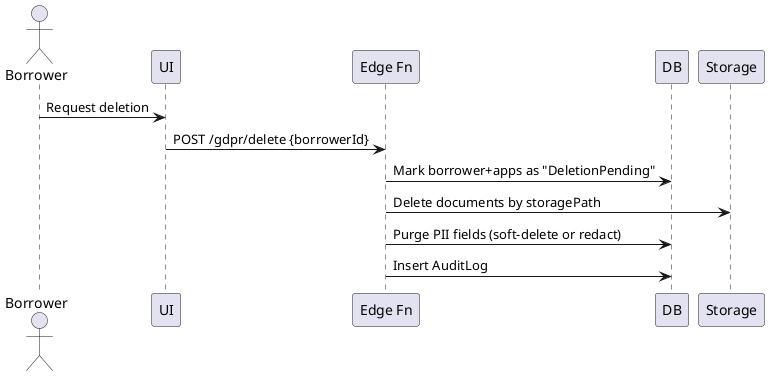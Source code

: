 @startuml Data_Deletion_Request
actor Borrower
participant "UI" as UI
participant "Edge Fn" as EDGE
participant "DB" as DB
participant "Storage" as ST

Borrower -> UI: Request deletion
UI -> EDGE: POST /gdpr/delete {borrowerId}
EDGE -> DB: Mark borrower+apps as "DeletionPending"
EDGE -> ST: Delete documents by storagePath
EDGE -> DB: Purge PII fields (soft-delete or redact)
EDGE -> DB: Insert AuditLog
@enduml
